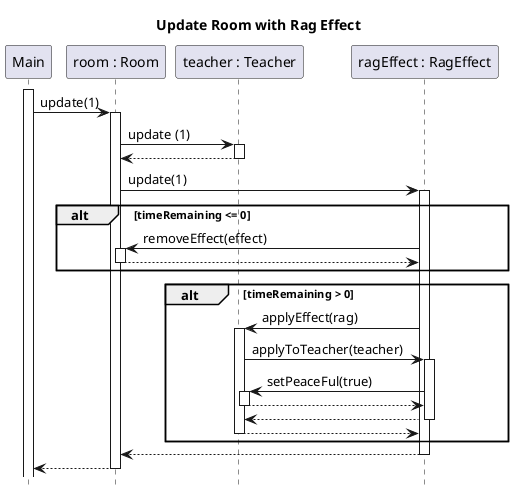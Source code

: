 @startuml room-update-rag-effect
title Update Room with Rag Effect
hide footbox
autoactivate on
skinparam SequenceReferenceBackgroundColor white

participant Main
participant "room : Room" as room
participant "teacher : Teacher" as teacher
participant "ragEffect : RagEffect" as rag

activate Main
Main -> room : update(1)
    room -> teacher : update (1)
    return
	 room -> rag : update(1)
        alt timeRemaining <= 0
		    rag -> room ++: removeEffect(effect)
		    return
	    end
        alt timeRemaining > 0
        rag -> teacher : applyEffect(rag)
            teacher -> rag : applyToTeacher(teacher)
                rag -> teacher : setPeaceFul(true)
                return
       return
       return
        end
	
    return
return